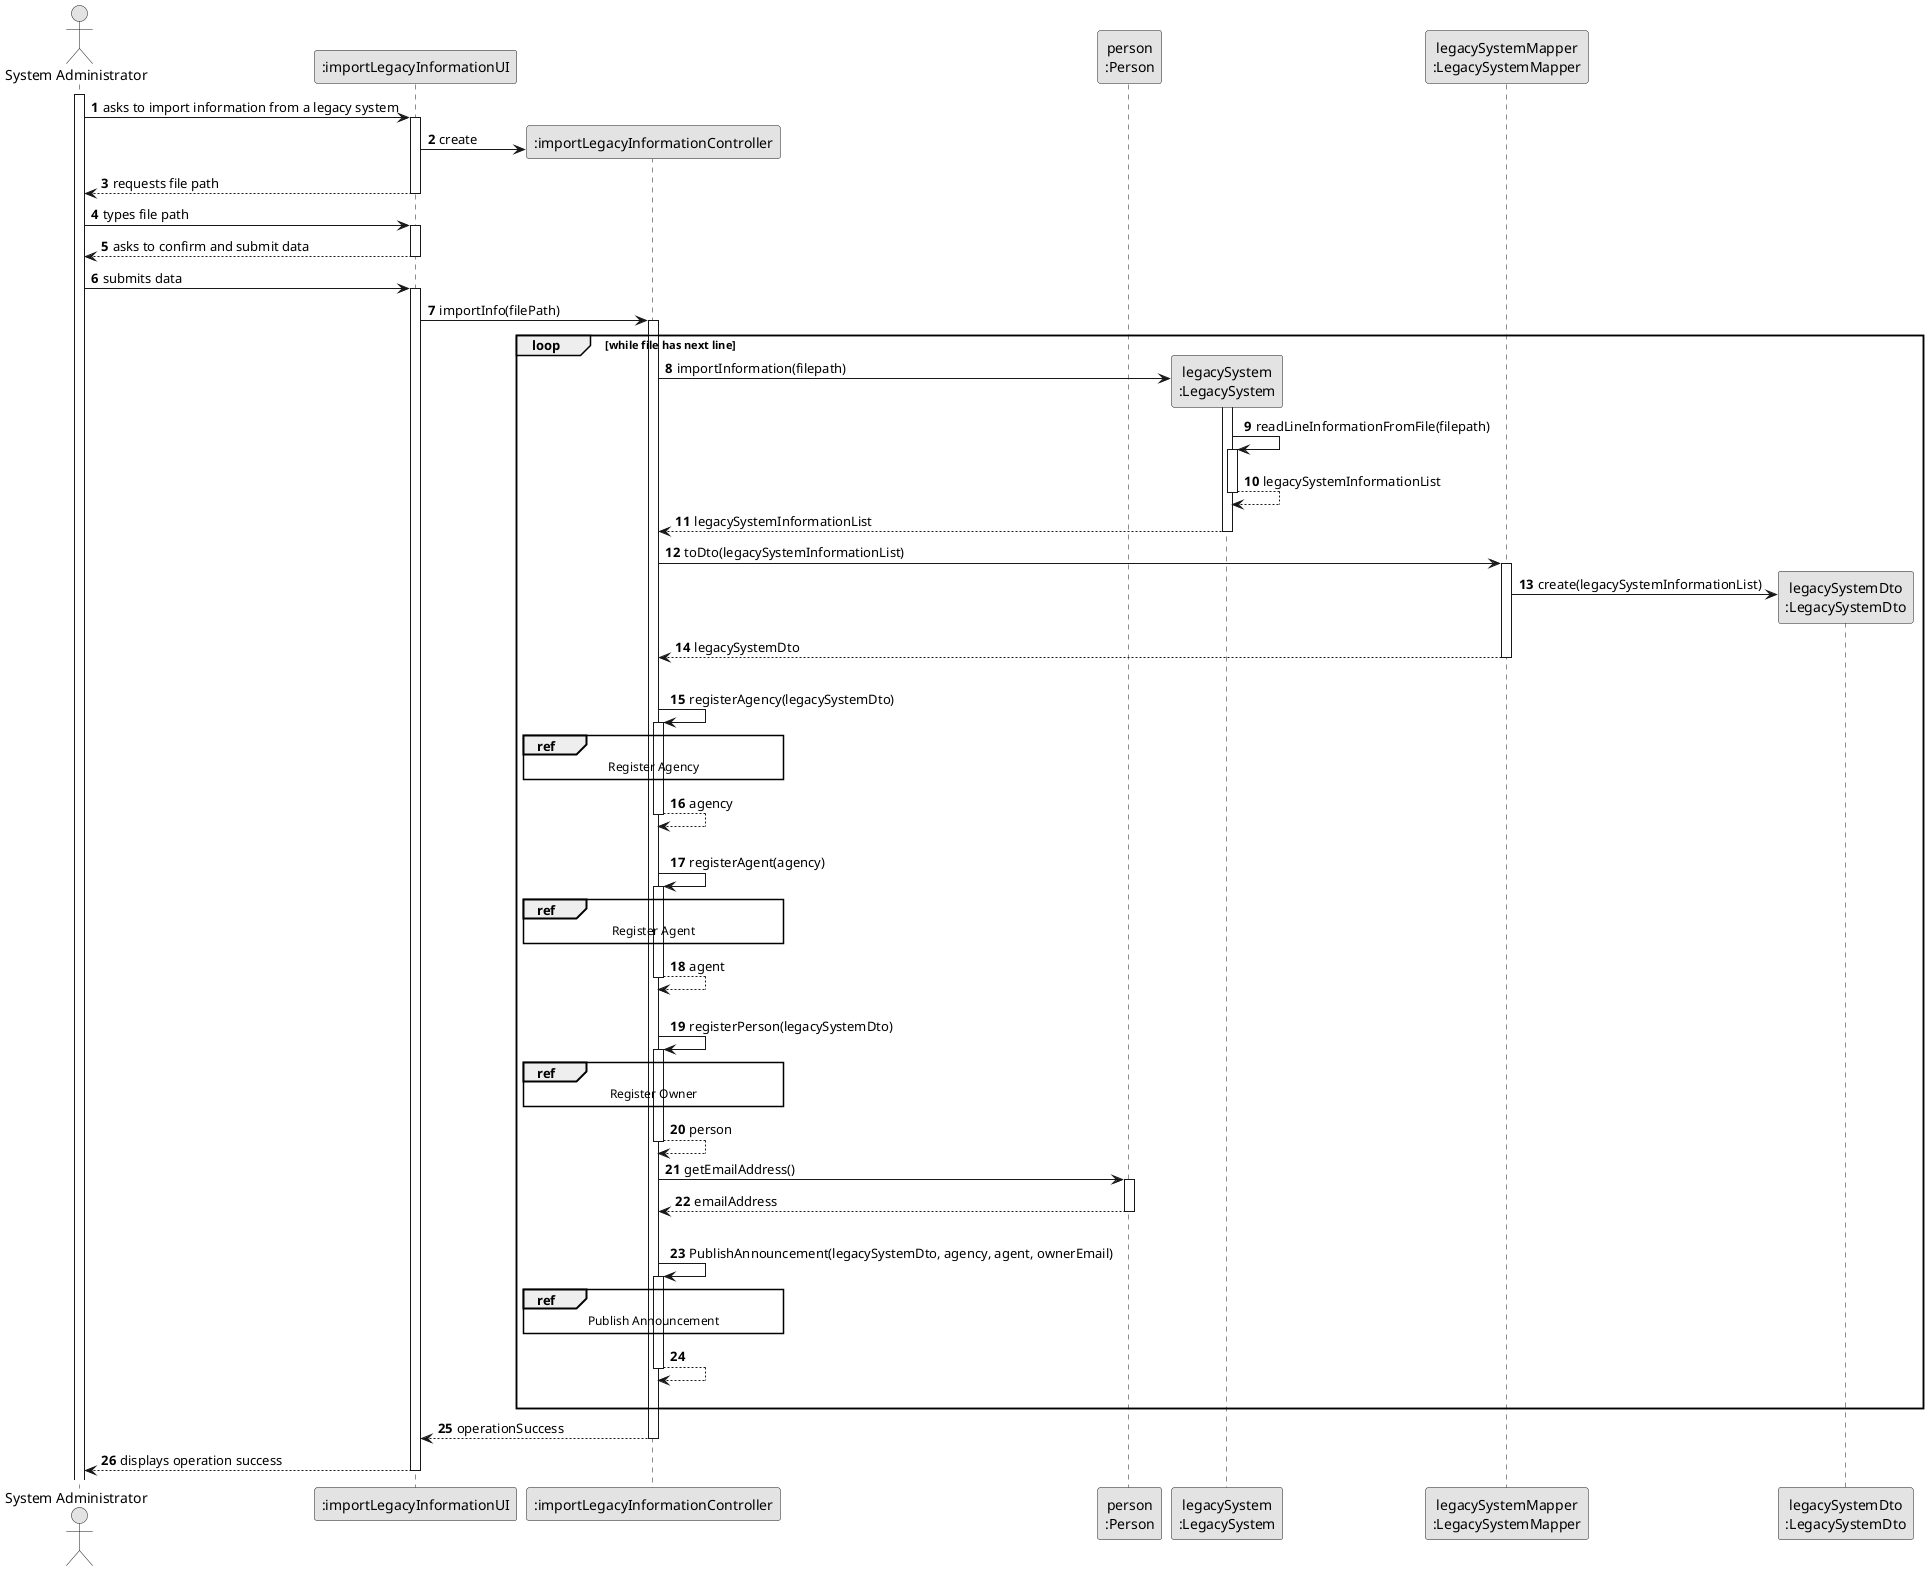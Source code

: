 @startuml
skinparam monochrome true
skinparam packageStyle rectangle
skinparam shadowing false

autonumber

'hide footbox
actor "System Administrator" as ADM
participant ":importLegacyInformationUI" as UI
participant ":importLegacyInformationController" as CTRL
participant "person\n:Person" as PERSON
participant "legacySystem\n:LegacySystem" as LS
participant "legacySystemMapper\n:LegacySystemMapper" as LSMapper
participant "legacySystemDto\n:LegacySystemDto" as LSDto

activate ADM

    ADM -> UI : asks to import information from a legacy system
    activate UI

    UI -> CTRL**: create

    UI --> ADM : requests file path
    deactivate UI

    ADM -> UI : types file path
    activate UI

    UI --> ADM : asks to confirm and submit data
    deactivate UI

    ADM -> UI : submits data
    activate UI

    UI -> CTRL: importInfo(filePath)
    activate CTRL


    loop while file has next line

      CTRL -> LS** : importInformation(filepath)
      activate LS

      LS -> LS : readLineInformationFromFile(filepath)
      activate LS

      LS --> LS: legacySystemInformationList
      deactivate LS

     CTRL <-- LS : legacySystemInformationList
      deactivate LS

      CTRL -> LSMapper : toDto(legacySystemInformationList)
      activate LSMapper

      LSMapper -> LSDto** : create(legacySystemInformationList)

      LSMapper --> CTRL : legacySystemDto
      deactivate LSMapper

    |||
    CTRL -> CTRL : registerAgency(legacySystemDto)
    activate CTRL
    ref over CTRL
        Register Agency
    end ref
    CTRL --> CTRL : agency
    deactivate CTRL
    |||

    CTRL -> CTRL : registerAgent(agency)
    activate CTRL
    ref over CTRL
        Register Agent
    end ref
    CTRL --> CTRL : agent
    deactivate CTRL
    |||

    CTRL -> CTRL : registerPerson(legacySystemDto)
    activate CTRL
    ref over CTRL
        Register Owner
    end ref
    CTRL --> CTRL: person
    deactivate CTRL

    CTRL -> PERSON : getEmailAddress()
    activate PERSON

    PERSON --> CTRL : emailAddress
    deactivate PERSON
|||
    CTRL -> CTRL : PublishAnnouncement(legacySystemDto, agency, agent, ownerEmail)
    activate CTRL
    ref over CTRL
        Publish Announcement
    end ref
        CTRL --> CTRL
    deactivate CTRL

|||
     end loop

    CTRL --> UI: operationSuccess
    deactivate CTRL

    UI --> ADM : displays operation success
    deactivate UI

@enduml